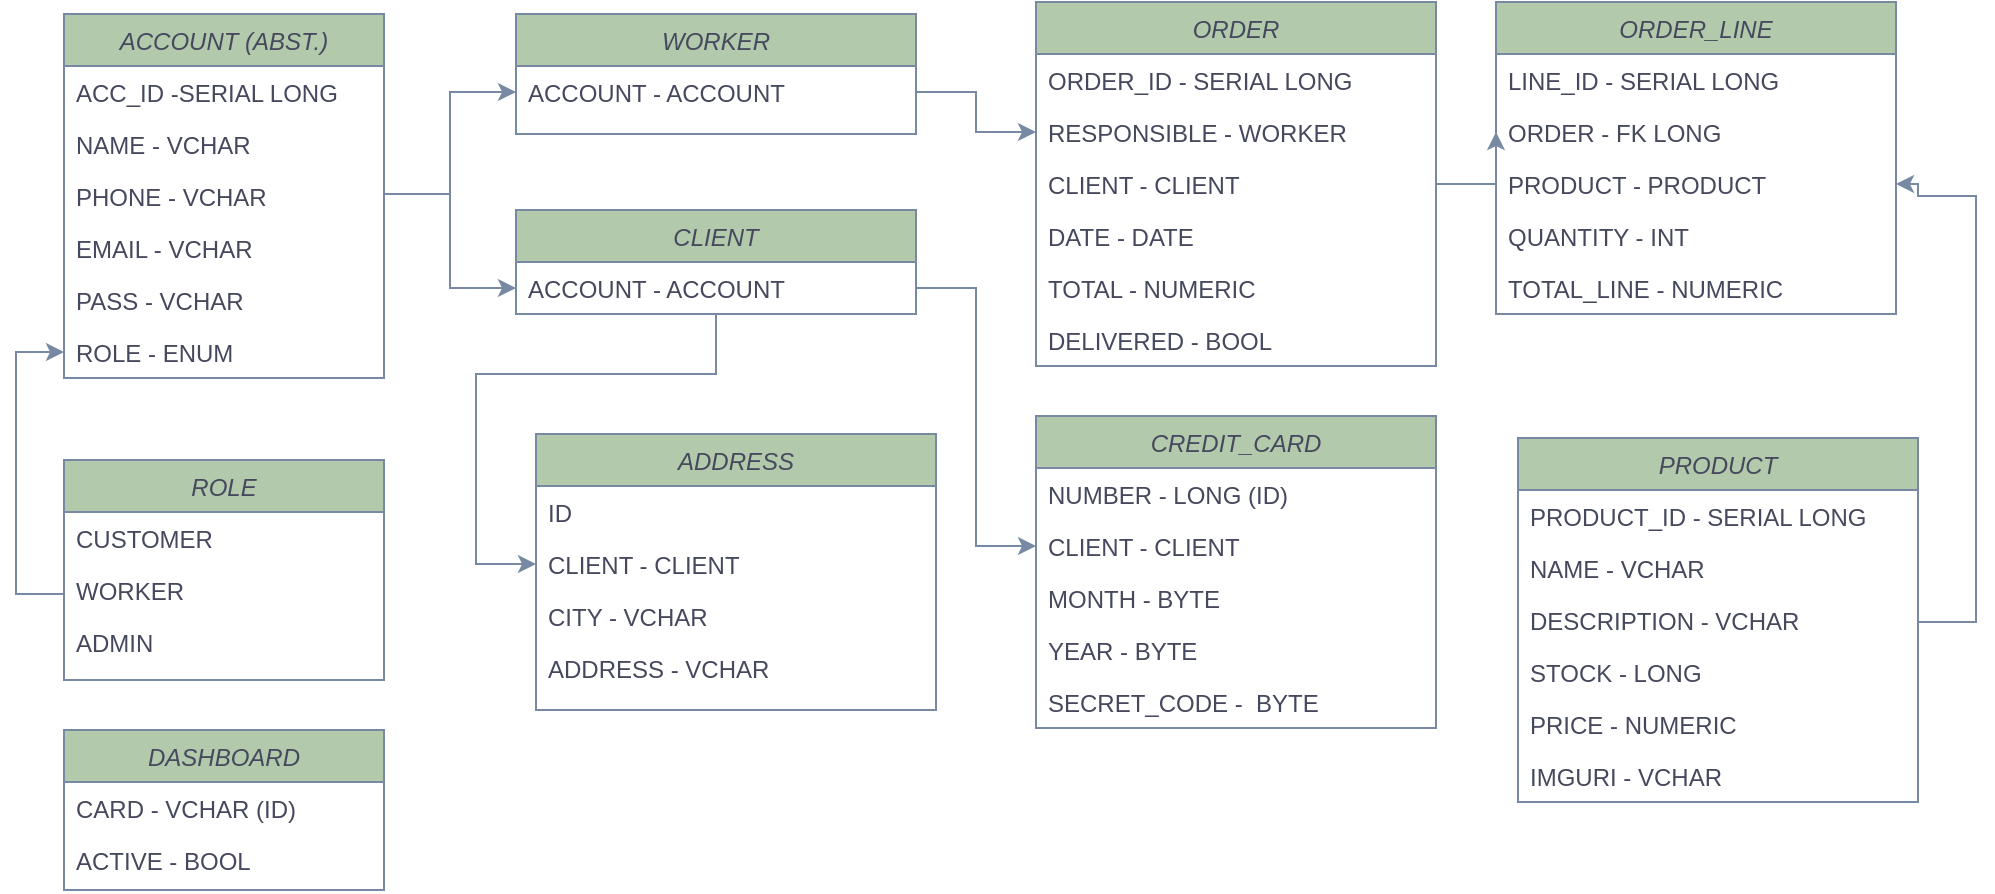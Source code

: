 <mxfile version="20.2.3" type="device"><diagram id="C5RBs43oDa-KdzZeNtuy" name="Page-1"><mxGraphModel dx="1422" dy="811" grid="1" gridSize="10" guides="1" tooltips="1" connect="1" arrows="1" fold="1" page="1" pageScale="1" pageWidth="827" pageHeight="1169" math="0" shadow="0"><root><mxCell id="WIyWlLk6GJQsqaUBKTNV-0"/><mxCell id="WIyWlLk6GJQsqaUBKTNV-1" parent="WIyWlLk6GJQsqaUBKTNV-0"/><mxCell id="zkfFHV4jXpPFQw0GAbJ--0" value="ACCOUNT (ABST.)" style="swimlane;fontStyle=2;align=center;verticalAlign=top;childLayout=stackLayout;horizontal=1;startSize=26;horizontalStack=0;resizeParent=1;resizeLast=0;collapsible=1;marginBottom=0;rounded=0;shadow=0;strokeWidth=1;fillColor=#B2C9AB;strokeColor=#788AA3;fontColor=#46495D;" parent="WIyWlLk6GJQsqaUBKTNV-1" vertex="1"><mxGeometry x="414" y="160" width="160" height="182" as="geometry"><mxRectangle x="230" y="140" width="160" height="26" as="alternateBounds"/></mxGeometry></mxCell><mxCell id="zkfFHV4jXpPFQw0GAbJ--1" value="ACC_ID -SERIAL LONG" style="text;align=left;verticalAlign=top;spacingLeft=4;spacingRight=4;overflow=hidden;rotatable=0;points=[[0,0.5],[1,0.5]];portConstraint=eastwest;fontColor=#46495D;" parent="zkfFHV4jXpPFQw0GAbJ--0" vertex="1"><mxGeometry y="26" width="160" height="26" as="geometry"/></mxCell><mxCell id="PEm2jOTJYIHfiVmWYaG3-15" value="NAME - VCHAR" style="text;align=left;verticalAlign=top;spacingLeft=4;spacingRight=4;overflow=hidden;rotatable=0;points=[[0,0.5],[1,0.5]];portConstraint=eastwest;fontColor=#46495D;" parent="zkfFHV4jXpPFQw0GAbJ--0" vertex="1"><mxGeometry y="52" width="160" height="26" as="geometry"/></mxCell><mxCell id="PEm2jOTJYIHfiVmWYaG3-22" value="PHONE - VCHAR" style="text;align=left;verticalAlign=top;spacingLeft=4;spacingRight=4;overflow=hidden;rotatable=0;points=[[0,0.5],[1,0.5]];portConstraint=eastwest;fontColor=#46495D;" parent="zkfFHV4jXpPFQw0GAbJ--0" vertex="1"><mxGeometry y="78" width="160" height="26" as="geometry"/></mxCell><mxCell id="zkfFHV4jXpPFQw0GAbJ--2" value="EMAIL - VCHAR" style="text;align=left;verticalAlign=top;spacingLeft=4;spacingRight=4;overflow=hidden;rotatable=0;points=[[0,0.5],[1,0.5]];portConstraint=eastwest;rounded=0;shadow=0;html=0;fontColor=#46495D;" parent="zkfFHV4jXpPFQw0GAbJ--0" vertex="1"><mxGeometry y="104" width="160" height="26" as="geometry"/></mxCell><mxCell id="zkfFHV4jXpPFQw0GAbJ--3" value="PASS - VCHAR" style="text;align=left;verticalAlign=top;spacingLeft=4;spacingRight=4;overflow=hidden;rotatable=0;points=[[0,0.5],[1,0.5]];portConstraint=eastwest;rounded=0;shadow=0;html=0;fontColor=#46495D;" parent="zkfFHV4jXpPFQw0GAbJ--0" vertex="1"><mxGeometry y="130" width="160" height="26" as="geometry"/></mxCell><mxCell id="PEm2jOTJYIHfiVmWYaG3-0" value="ROLE - ENUM" style="text;align=left;verticalAlign=top;spacingLeft=4;spacingRight=4;overflow=hidden;rotatable=0;points=[[0,0.5],[1,0.5]];portConstraint=eastwest;rounded=0;shadow=0;html=0;fontColor=#46495D;" parent="zkfFHV4jXpPFQw0GAbJ--0" vertex="1"><mxGeometry y="156" width="160" height="26" as="geometry"/></mxCell><mxCell id="gINhvmQnMOMyp53xsy0b-14" style="edgeStyle=orthogonalEdgeStyle;rounded=0;orthogonalLoop=1;jettySize=auto;html=1;entryX=0;entryY=0.5;entryDx=0;entryDy=0;strokeColor=#788AA3;fontColor=#46495D;" edge="1" parent="WIyWlLk6GJQsqaUBKTNV-1" source="PEm2jOTJYIHfiVmWYaG3-1" target="PEm2jOTJYIHfiVmWYaG3-0"><mxGeometry relative="1" as="geometry"><Array as="points"><mxPoint x="390" y="450"/><mxPoint x="390" y="329"/></Array></mxGeometry></mxCell><mxCell id="PEm2jOTJYIHfiVmWYaG3-1" value="ROLE" style="swimlane;fontStyle=2;align=center;verticalAlign=top;childLayout=stackLayout;horizontal=1;startSize=26;horizontalStack=0;resizeParent=1;resizeLast=0;collapsible=1;marginBottom=0;rounded=0;shadow=0;strokeWidth=1;fillColor=#B2C9AB;strokeColor=#788AA3;fontColor=#46495D;" parent="WIyWlLk6GJQsqaUBKTNV-1" vertex="1"><mxGeometry x="414" y="383" width="160" height="110" as="geometry"><mxRectangle x="230" y="140" width="160" height="26" as="alternateBounds"/></mxGeometry></mxCell><mxCell id="PEm2jOTJYIHfiVmWYaG3-2" value="CUSTOMER" style="text;align=left;verticalAlign=top;spacingLeft=4;spacingRight=4;overflow=hidden;rotatable=0;points=[[0,0.5],[1,0.5]];portConstraint=eastwest;fontColor=#46495D;" parent="PEm2jOTJYIHfiVmWYaG3-1" vertex="1"><mxGeometry y="26" width="160" height="26" as="geometry"/></mxCell><mxCell id="PEm2jOTJYIHfiVmWYaG3-3" value="WORKER" style="text;align=left;verticalAlign=top;spacingLeft=4;spacingRight=4;overflow=hidden;rotatable=0;points=[[0,0.5],[1,0.5]];portConstraint=eastwest;rounded=0;shadow=0;html=0;fontColor=#46495D;" parent="PEm2jOTJYIHfiVmWYaG3-1" vertex="1"><mxGeometry y="52" width="160" height="26" as="geometry"/></mxCell><mxCell id="PEm2jOTJYIHfiVmWYaG3-4" value="ADMIN" style="text;align=left;verticalAlign=top;spacingLeft=4;spacingRight=4;overflow=hidden;rotatable=0;points=[[0,0.5],[1,0.5]];portConstraint=eastwest;rounded=0;shadow=0;html=0;fontColor=#46495D;" parent="PEm2jOTJYIHfiVmWYaG3-1" vertex="1"><mxGeometry y="78" width="160" height="26" as="geometry"/></mxCell><mxCell id="gINhvmQnMOMyp53xsy0b-19" style="edgeStyle=orthogonalEdgeStyle;rounded=0;orthogonalLoop=1;jettySize=auto;html=1;entryX=0;entryY=0.5;entryDx=0;entryDy=0;strokeColor=#788AA3;fontColor=#46495D;" edge="1" parent="WIyWlLk6GJQsqaUBKTNV-1" source="PEm2jOTJYIHfiVmWYaG3-7" target="4WehnCwaWHxsS8PZsk10-5"><mxGeometry relative="1" as="geometry"><Array as="points"><mxPoint x="740" y="340"/><mxPoint x="620" y="340"/><mxPoint x="620" y="435"/></Array></mxGeometry></mxCell><mxCell id="PEm2jOTJYIHfiVmWYaG3-7" value="CLIENT" style="swimlane;fontStyle=2;align=center;verticalAlign=top;childLayout=stackLayout;horizontal=1;startSize=26;horizontalStack=0;resizeParent=1;resizeLast=0;collapsible=1;marginBottom=0;rounded=0;shadow=0;strokeWidth=1;fillColor=#B2C9AB;strokeColor=#788AA3;fontColor=#46495D;" parent="WIyWlLk6GJQsqaUBKTNV-1" vertex="1"><mxGeometry x="640" y="258" width="200" height="52" as="geometry"><mxRectangle x="230" y="140" width="160" height="26" as="alternateBounds"/></mxGeometry></mxCell><mxCell id="PEm2jOTJYIHfiVmWYaG3-8" value="ACCOUNT - ACCOUNT" style="text;align=left;verticalAlign=top;spacingLeft=4;spacingRight=4;overflow=hidden;rotatable=0;points=[[0,0.5],[1,0.5]];portConstraint=eastwest;fontColor=#46495D;" parent="PEm2jOTJYIHfiVmWYaG3-7" vertex="1"><mxGeometry y="26" width="200" height="26" as="geometry"/></mxCell><mxCell id="PEm2jOTJYIHfiVmWYaG3-24" value="WORKER" style="swimlane;fontStyle=2;align=center;verticalAlign=top;childLayout=stackLayout;horizontal=1;startSize=26;horizontalStack=0;resizeParent=1;resizeLast=0;collapsible=1;marginBottom=0;rounded=0;shadow=0;strokeWidth=1;fillColor=#B2C9AB;strokeColor=#788AA3;fontColor=#46495D;" parent="WIyWlLk6GJQsqaUBKTNV-1" vertex="1"><mxGeometry x="640" y="160" width="200" height="60" as="geometry"><mxRectangle x="230" y="140" width="160" height="26" as="alternateBounds"/></mxGeometry></mxCell><mxCell id="PEm2jOTJYIHfiVmWYaG3-26" value="ACCOUNT - ACCOUNT" style="text;align=left;verticalAlign=top;spacingLeft=4;spacingRight=4;overflow=hidden;rotatable=0;points=[[0,0.5],[1,0.5]];portConstraint=eastwest;fontColor=#46495D;" parent="PEm2jOTJYIHfiVmWYaG3-24" vertex="1"><mxGeometry y="26" width="200" height="26" as="geometry"/></mxCell><mxCell id="PEm2jOTJYIHfiVmWYaG3-32" style="edgeStyle=orthogonalEdgeStyle;rounded=0;orthogonalLoop=1;jettySize=auto;html=1;strokeColor=#788AA3;fontColor=#46495D;" parent="WIyWlLk6GJQsqaUBKTNV-1" source="PEm2jOTJYIHfiVmWYaG3-22" target="PEm2jOTJYIHfiVmWYaG3-26" edge="1"><mxGeometry relative="1" as="geometry"><Array as="points"><mxPoint x="607" y="250"/><mxPoint x="607" y="199"/></Array></mxGeometry></mxCell><mxCell id="PEm2jOTJYIHfiVmWYaG3-33" value="ORDER" style="swimlane;fontStyle=2;align=center;verticalAlign=top;childLayout=stackLayout;horizontal=1;startSize=26;horizontalStack=0;resizeParent=1;resizeLast=0;collapsible=1;marginBottom=0;rounded=0;shadow=0;strokeWidth=1;fillColor=#B2C9AB;strokeColor=#788AA3;fontColor=#46495D;" parent="WIyWlLk6GJQsqaUBKTNV-1" vertex="1"><mxGeometry x="900" y="154" width="200" height="182" as="geometry"><mxRectangle x="230" y="140" width="160" height="26" as="alternateBounds"/></mxGeometry></mxCell><mxCell id="PEm2jOTJYIHfiVmWYaG3-34" value="ORDER_ID - SERIAL LONG" style="text;align=left;verticalAlign=top;spacingLeft=4;spacingRight=4;overflow=hidden;rotatable=0;points=[[0,0.5],[1,0.5]];portConstraint=eastwest;fontColor=#46495D;" parent="PEm2jOTJYIHfiVmWYaG3-33" vertex="1"><mxGeometry y="26" width="200" height="26" as="geometry"/></mxCell><mxCell id="Z2auJWhndJMJ4IUcNUu9-1" value="RESPONSIBLE - WORKER" style="text;align=left;verticalAlign=top;spacingLeft=4;spacingRight=4;overflow=hidden;rotatable=0;points=[[0,0.5],[1,0.5]];portConstraint=eastwest;fontColor=#46495D;" parent="PEm2jOTJYIHfiVmWYaG3-33" vertex="1"><mxGeometry y="52" width="200" height="26" as="geometry"/></mxCell><mxCell id="PEm2jOTJYIHfiVmWYaG3-35" value="CLIENT - CLIENT" style="text;align=left;verticalAlign=top;spacingLeft=4;spacingRight=4;overflow=hidden;rotatable=0;points=[[0,0.5],[1,0.5]];portConstraint=eastwest;fontColor=#46495D;" parent="PEm2jOTJYIHfiVmWYaG3-33" vertex="1"><mxGeometry y="78" width="200" height="26" as="geometry"/></mxCell><mxCell id="PEm2jOTJYIHfiVmWYaG3-43" value="DATE - DATE" style="text;align=left;verticalAlign=top;spacingLeft=4;spacingRight=4;overflow=hidden;rotatable=0;points=[[0,0.5],[1,0.5]];portConstraint=eastwest;fontColor=#46495D;" parent="PEm2jOTJYIHfiVmWYaG3-33" vertex="1"><mxGeometry y="104" width="200" height="26" as="geometry"/></mxCell><mxCell id="PEm2jOTJYIHfiVmWYaG3-45" value="TOTAL - NUMERIC" style="text;align=left;verticalAlign=top;spacingLeft=4;spacingRight=4;overflow=hidden;rotatable=0;points=[[0,0.5],[1,0.5]];portConstraint=eastwest;fontColor=#46495D;" parent="PEm2jOTJYIHfiVmWYaG3-33" vertex="1"><mxGeometry y="130" width="200" height="26" as="geometry"/></mxCell><mxCell id="PEm2jOTJYIHfiVmWYaG3-44" value="DELIVERED - BOOL" style="text;align=left;verticalAlign=top;spacingLeft=4;spacingRight=4;overflow=hidden;rotatable=0;points=[[0,0.5],[1,0.5]];portConstraint=eastwest;fontColor=#46495D;" parent="PEm2jOTJYIHfiVmWYaG3-33" vertex="1"><mxGeometry y="156" width="200" height="26" as="geometry"/></mxCell><mxCell id="PEm2jOTJYIHfiVmWYaG3-47" value="ORDER_LINE" style="swimlane;fontStyle=2;align=center;verticalAlign=top;childLayout=stackLayout;horizontal=1;startSize=26;horizontalStack=0;resizeParent=1;resizeLast=0;collapsible=1;marginBottom=0;rounded=0;shadow=0;strokeWidth=1;fillColor=#B2C9AB;strokeColor=#788AA3;fontColor=#46495D;" parent="WIyWlLk6GJQsqaUBKTNV-1" vertex="1"><mxGeometry x="1130" y="154" width="200" height="156" as="geometry"><mxRectangle x="230" y="140" width="160" height="26" as="alternateBounds"/></mxGeometry></mxCell><mxCell id="PEm2jOTJYIHfiVmWYaG3-48" value="LINE_ID - SERIAL LONG" style="text;align=left;verticalAlign=top;spacingLeft=4;spacingRight=4;overflow=hidden;rotatable=0;points=[[0,0.5],[1,0.5]];portConstraint=eastwest;fontColor=#46495D;" parent="PEm2jOTJYIHfiVmWYaG3-47" vertex="1"><mxGeometry y="26" width="200" height="26" as="geometry"/></mxCell><mxCell id="PEm2jOTJYIHfiVmWYaG3-49" value="ORDER - FK LONG" style="text;align=left;verticalAlign=top;spacingLeft=4;spacingRight=4;overflow=hidden;rotatable=0;points=[[0,0.5],[1,0.5]];portConstraint=eastwest;fontColor=#46495D;" parent="PEm2jOTJYIHfiVmWYaG3-47" vertex="1"><mxGeometry y="52" width="200" height="26" as="geometry"/></mxCell><mxCell id="PEm2jOTJYIHfiVmWYaG3-59" value="PRODUCT - PRODUCT" style="text;align=left;verticalAlign=top;spacingLeft=4;spacingRight=4;overflow=hidden;rotatable=0;points=[[0,0.5],[1,0.5]];portConstraint=eastwest;fontColor=#46495D;" parent="PEm2jOTJYIHfiVmWYaG3-47" vertex="1"><mxGeometry y="78" width="200" height="26" as="geometry"/></mxCell><mxCell id="PEm2jOTJYIHfiVmWYaG3-50" value="QUANTITY - INT" style="text;align=left;verticalAlign=top;spacingLeft=4;spacingRight=4;overflow=hidden;rotatable=0;points=[[0,0.5],[1,0.5]];portConstraint=eastwest;fontColor=#46495D;" parent="PEm2jOTJYIHfiVmWYaG3-47" vertex="1"><mxGeometry y="104" width="200" height="26" as="geometry"/></mxCell><mxCell id="PEm2jOTJYIHfiVmWYaG3-51" value="TOTAL_LINE - NUMERIC" style="text;align=left;verticalAlign=top;spacingLeft=4;spacingRight=4;overflow=hidden;rotatable=0;points=[[0,0.5],[1,0.5]];portConstraint=eastwest;fontColor=#46495D;" parent="PEm2jOTJYIHfiVmWYaG3-47" vertex="1"><mxGeometry y="130" width="200" height="26" as="geometry"/></mxCell><mxCell id="gINhvmQnMOMyp53xsy0b-7" style="edgeStyle=orthogonalEdgeStyle;rounded=0;orthogonalLoop=1;jettySize=auto;html=1;entryX=1;entryY=0.5;entryDx=0;entryDy=0;strokeColor=#788AA3;fontColor=#46495D;" edge="1" parent="WIyWlLk6GJQsqaUBKTNV-1" source="PEm2jOTJYIHfiVmWYaG3-53" target="PEm2jOTJYIHfiVmWYaG3-59"><mxGeometry relative="1" as="geometry"><Array as="points"><mxPoint x="1370" y="464"/><mxPoint x="1370" y="251"/><mxPoint x="1341" y="251"/></Array></mxGeometry></mxCell><mxCell id="PEm2jOTJYIHfiVmWYaG3-53" value="PRODUCT" style="swimlane;fontStyle=2;align=center;verticalAlign=top;childLayout=stackLayout;horizontal=1;startSize=26;horizontalStack=0;resizeParent=1;resizeLast=0;collapsible=1;marginBottom=0;rounded=0;shadow=0;strokeWidth=1;fillColor=#B2C9AB;strokeColor=#788AA3;fontColor=#46495D;" parent="WIyWlLk6GJQsqaUBKTNV-1" vertex="1"><mxGeometry x="1141" y="372" width="200" height="182" as="geometry"><mxRectangle x="230" y="140" width="160" height="26" as="alternateBounds"/></mxGeometry></mxCell><mxCell id="PEm2jOTJYIHfiVmWYaG3-54" value="PRODUCT_ID - SERIAL LONG" style="text;align=left;verticalAlign=top;spacingLeft=4;spacingRight=4;overflow=hidden;rotatable=0;points=[[0,0.5],[1,0.5]];portConstraint=eastwest;fontColor=#46495D;" parent="PEm2jOTJYIHfiVmWYaG3-53" vertex="1"><mxGeometry y="26" width="200" height="26" as="geometry"/></mxCell><mxCell id="PEm2jOTJYIHfiVmWYaG3-55" value="NAME - VCHAR" style="text;align=left;verticalAlign=top;spacingLeft=4;spacingRight=4;overflow=hidden;rotatable=0;points=[[0,0.5],[1,0.5]];portConstraint=eastwest;fontColor=#46495D;" parent="PEm2jOTJYIHfiVmWYaG3-53" vertex="1"><mxGeometry y="52" width="200" height="26" as="geometry"/></mxCell><mxCell id="PEm2jOTJYIHfiVmWYaG3-56" value="DESCRIPTION - VCHAR" style="text;align=left;verticalAlign=top;spacingLeft=4;spacingRight=4;overflow=hidden;rotatable=0;points=[[0,0.5],[1,0.5]];portConstraint=eastwest;fontColor=#46495D;" parent="PEm2jOTJYIHfiVmWYaG3-53" vertex="1"><mxGeometry y="78" width="200" height="26" as="geometry"/></mxCell><mxCell id="gINhvmQnMOMyp53xsy0b-0" value="STOCK - LONG" style="text;align=left;verticalAlign=top;spacingLeft=4;spacingRight=4;overflow=hidden;rotatable=0;points=[[0,0.5],[1,0.5]];portConstraint=eastwest;fontColor=#46495D;" vertex="1" parent="PEm2jOTJYIHfiVmWYaG3-53"><mxGeometry y="104" width="200" height="26" as="geometry"/></mxCell><mxCell id="PEm2jOTJYIHfiVmWYaG3-57" value="PRICE - NUMERIC" style="text;align=left;verticalAlign=top;spacingLeft=4;spacingRight=4;overflow=hidden;rotatable=0;points=[[0,0.5],[1,0.5]];portConstraint=eastwest;fontColor=#46495D;" parent="PEm2jOTJYIHfiVmWYaG3-53" vertex="1"><mxGeometry y="130" width="200" height="26" as="geometry"/></mxCell><mxCell id="gINhvmQnMOMyp53xsy0b-20" value="IMGURI - VCHAR" style="text;align=left;verticalAlign=top;spacingLeft=4;spacingRight=4;overflow=hidden;rotatable=0;points=[[0,0.5],[1,0.5]];portConstraint=eastwest;fontColor=#46495D;" vertex="1" parent="PEm2jOTJYIHfiVmWYaG3-53"><mxGeometry y="156" width="200" height="26" as="geometry"/></mxCell><mxCell id="4WehnCwaWHxsS8PZsk10-3" value="ADDRESS" style="swimlane;fontStyle=2;align=center;verticalAlign=top;childLayout=stackLayout;horizontal=1;startSize=26;horizontalStack=0;resizeParent=1;resizeLast=0;collapsible=1;marginBottom=0;rounded=0;shadow=0;strokeWidth=1;fillColor=#B2C9AB;strokeColor=#788AA3;fontColor=#46495D;" parent="WIyWlLk6GJQsqaUBKTNV-1" vertex="1"><mxGeometry x="650" y="370" width="200" height="138" as="geometry"><mxRectangle x="230" y="140" width="160" height="26" as="alternateBounds"/></mxGeometry></mxCell><mxCell id="4WehnCwaWHxsS8PZsk10-4" value="ID" style="text;align=left;verticalAlign=top;spacingLeft=4;spacingRight=4;overflow=hidden;rotatable=0;points=[[0,0.5],[1,0.5]];portConstraint=eastwest;fontColor=#46495D;" parent="4WehnCwaWHxsS8PZsk10-3" vertex="1"><mxGeometry y="26" width="200" height="26" as="geometry"/></mxCell><mxCell id="4WehnCwaWHxsS8PZsk10-5" value="CLIENT - CLIENT" style="text;align=left;verticalAlign=top;spacingLeft=4;spacingRight=4;overflow=hidden;rotatable=0;points=[[0,0.5],[1,0.5]];portConstraint=eastwest;fontColor=#46495D;" parent="4WehnCwaWHxsS8PZsk10-3" vertex="1"><mxGeometry y="52" width="200" height="26" as="geometry"/></mxCell><mxCell id="4WehnCwaWHxsS8PZsk10-6" value="CITY - VCHAR" style="text;align=left;verticalAlign=top;spacingLeft=4;spacingRight=4;overflow=hidden;rotatable=0;points=[[0,0.5],[1,0.5]];portConstraint=eastwest;fontColor=#46495D;" parent="4WehnCwaWHxsS8PZsk10-3" vertex="1"><mxGeometry y="78" width="200" height="26" as="geometry"/></mxCell><mxCell id="4WehnCwaWHxsS8PZsk10-7" value="ADDRESS - VCHAR" style="text;align=left;verticalAlign=top;spacingLeft=4;spacingRight=4;overflow=hidden;rotatable=0;points=[[0,0.5],[1,0.5]];portConstraint=eastwest;fontColor=#46495D;" parent="4WehnCwaWHxsS8PZsk10-3" vertex="1"><mxGeometry y="104" width="200" height="26" as="geometry"/></mxCell><mxCell id="gINhvmQnMOMyp53xsy0b-1" value="DASHBOARD" style="swimlane;fontStyle=2;align=center;verticalAlign=top;childLayout=stackLayout;horizontal=1;startSize=26;horizontalStack=0;resizeParent=1;resizeLast=0;collapsible=1;marginBottom=0;rounded=0;shadow=0;strokeWidth=1;fillColor=#B2C9AB;strokeColor=#788AA3;fontColor=#46495D;" vertex="1" parent="WIyWlLk6GJQsqaUBKTNV-1"><mxGeometry x="414" y="518" width="160" height="80" as="geometry"><mxRectangle x="230" y="140" width="160" height="26" as="alternateBounds"/></mxGeometry></mxCell><mxCell id="gINhvmQnMOMyp53xsy0b-2" value="CARD - VCHAR (ID)" style="text;align=left;verticalAlign=top;spacingLeft=4;spacingRight=4;overflow=hidden;rotatable=0;points=[[0,0.5],[1,0.5]];portConstraint=eastwest;fontColor=#46495D;" vertex="1" parent="gINhvmQnMOMyp53xsy0b-1"><mxGeometry y="26" width="160" height="26" as="geometry"/></mxCell><mxCell id="gINhvmQnMOMyp53xsy0b-3" value="ACTIVE - BOOL" style="text;align=left;verticalAlign=top;spacingLeft=4;spacingRight=4;overflow=hidden;rotatable=0;points=[[0,0.5],[1,0.5]];portConstraint=eastwest;rounded=0;shadow=0;html=0;fontColor=#46495D;" vertex="1" parent="gINhvmQnMOMyp53xsy0b-1"><mxGeometry y="52" width="160" height="26" as="geometry"/></mxCell><mxCell id="gINhvmQnMOMyp53xsy0b-8" style="edgeStyle=orthogonalEdgeStyle;rounded=0;orthogonalLoop=1;jettySize=auto;html=1;exitX=1;exitY=0.5;exitDx=0;exitDy=0;entryX=0;entryY=0.5;entryDx=0;entryDy=0;strokeColor=#788AA3;fontColor=#46495D;" edge="1" parent="WIyWlLk6GJQsqaUBKTNV-1" source="PEm2jOTJYIHfiVmWYaG3-35" target="PEm2jOTJYIHfiVmWYaG3-49"><mxGeometry relative="1" as="geometry"/></mxCell><mxCell id="gINhvmQnMOMyp53xsy0b-9" value="CREDIT_CARD" style="swimlane;fontStyle=2;align=center;verticalAlign=top;childLayout=stackLayout;horizontal=1;startSize=26;horizontalStack=0;resizeParent=1;resizeLast=0;collapsible=1;marginBottom=0;rounded=0;shadow=0;strokeWidth=1;fillColor=#B2C9AB;strokeColor=#788AA3;fontColor=#46495D;" vertex="1" parent="WIyWlLk6GJQsqaUBKTNV-1"><mxGeometry x="900" y="361" width="200" height="156" as="geometry"><mxRectangle x="230" y="140" width="160" height="26" as="alternateBounds"/></mxGeometry></mxCell><mxCell id="gINhvmQnMOMyp53xsy0b-10" value="NUMBER - LONG (ID)" style="text;align=left;verticalAlign=top;spacingLeft=4;spacingRight=4;overflow=hidden;rotatable=0;points=[[0,0.5],[1,0.5]];portConstraint=eastwest;fontColor=#46495D;" vertex="1" parent="gINhvmQnMOMyp53xsy0b-9"><mxGeometry y="26" width="200" height="26" as="geometry"/></mxCell><mxCell id="gINhvmQnMOMyp53xsy0b-16" value="CLIENT - CLIENT" style="text;align=left;verticalAlign=top;spacingLeft=4;spacingRight=4;overflow=hidden;rotatable=0;points=[[0,0.5],[1,0.5]];portConstraint=eastwest;fontColor=#46495D;" vertex="1" parent="gINhvmQnMOMyp53xsy0b-9"><mxGeometry y="52" width="200" height="26" as="geometry"/></mxCell><mxCell id="gINhvmQnMOMyp53xsy0b-12" value="MONTH - BYTE" style="text;align=left;verticalAlign=top;spacingLeft=4;spacingRight=4;overflow=hidden;rotatable=0;points=[[0,0.5],[1,0.5]];portConstraint=eastwest;fontColor=#46495D;" vertex="1" parent="gINhvmQnMOMyp53xsy0b-9"><mxGeometry y="78" width="200" height="26" as="geometry"/></mxCell><mxCell id="gINhvmQnMOMyp53xsy0b-13" value="YEAR - BYTE" style="text;align=left;verticalAlign=top;spacingLeft=4;spacingRight=4;overflow=hidden;rotatable=0;points=[[0,0.5],[1,0.5]];portConstraint=eastwest;fontColor=#46495D;" vertex="1" parent="gINhvmQnMOMyp53xsy0b-9"><mxGeometry y="104" width="200" height="26" as="geometry"/></mxCell><mxCell id="gINhvmQnMOMyp53xsy0b-11" value="SECRET_CODE -  BYTE" style="text;align=left;verticalAlign=top;spacingLeft=4;spacingRight=4;overflow=hidden;rotatable=0;points=[[0,0.5],[1,0.5]];portConstraint=eastwest;fontColor=#46495D;" vertex="1" parent="gINhvmQnMOMyp53xsy0b-9"><mxGeometry y="130" width="200" height="26" as="geometry"/></mxCell><mxCell id="gINhvmQnMOMyp53xsy0b-15" style="edgeStyle=orthogonalEdgeStyle;rounded=0;orthogonalLoop=1;jettySize=auto;html=1;exitX=1;exitY=0.5;exitDx=0;exitDy=0;entryX=0;entryY=0.75;entryDx=0;entryDy=0;strokeColor=#788AA3;fontColor=#46495D;" edge="1" parent="WIyWlLk6GJQsqaUBKTNV-1" source="zkfFHV4jXpPFQw0GAbJ--2" target="PEm2jOTJYIHfiVmWYaG3-7"><mxGeometry relative="1" as="geometry"><Array as="points"><mxPoint x="574" y="250"/><mxPoint x="607" y="250"/><mxPoint x="607" y="297"/></Array></mxGeometry></mxCell><mxCell id="gINhvmQnMOMyp53xsy0b-17" style="edgeStyle=orthogonalEdgeStyle;rounded=0;orthogonalLoop=1;jettySize=auto;html=1;exitX=1;exitY=0.5;exitDx=0;exitDy=0;entryX=0;entryY=0.5;entryDx=0;entryDy=0;strokeColor=#788AA3;fontColor=#46495D;" edge="1" parent="WIyWlLk6GJQsqaUBKTNV-1" source="PEm2jOTJYIHfiVmWYaG3-8" target="gINhvmQnMOMyp53xsy0b-16"><mxGeometry relative="1" as="geometry"/></mxCell><mxCell id="gINhvmQnMOMyp53xsy0b-21" value="" style="edgeStyle=orthogonalEdgeStyle;rounded=0;orthogonalLoop=1;jettySize=auto;html=1;fontColor=#46495D;strokeColor=#788AA3;fillColor=#B2C9AB;" edge="1" parent="WIyWlLk6GJQsqaUBKTNV-1" source="PEm2jOTJYIHfiVmWYaG3-26" target="Z2auJWhndJMJ4IUcNUu9-1"><mxGeometry relative="1" as="geometry"><mxPoint x="880" y="230" as="targetPoint"/></mxGeometry></mxCell></root></mxGraphModel></diagram></mxfile>